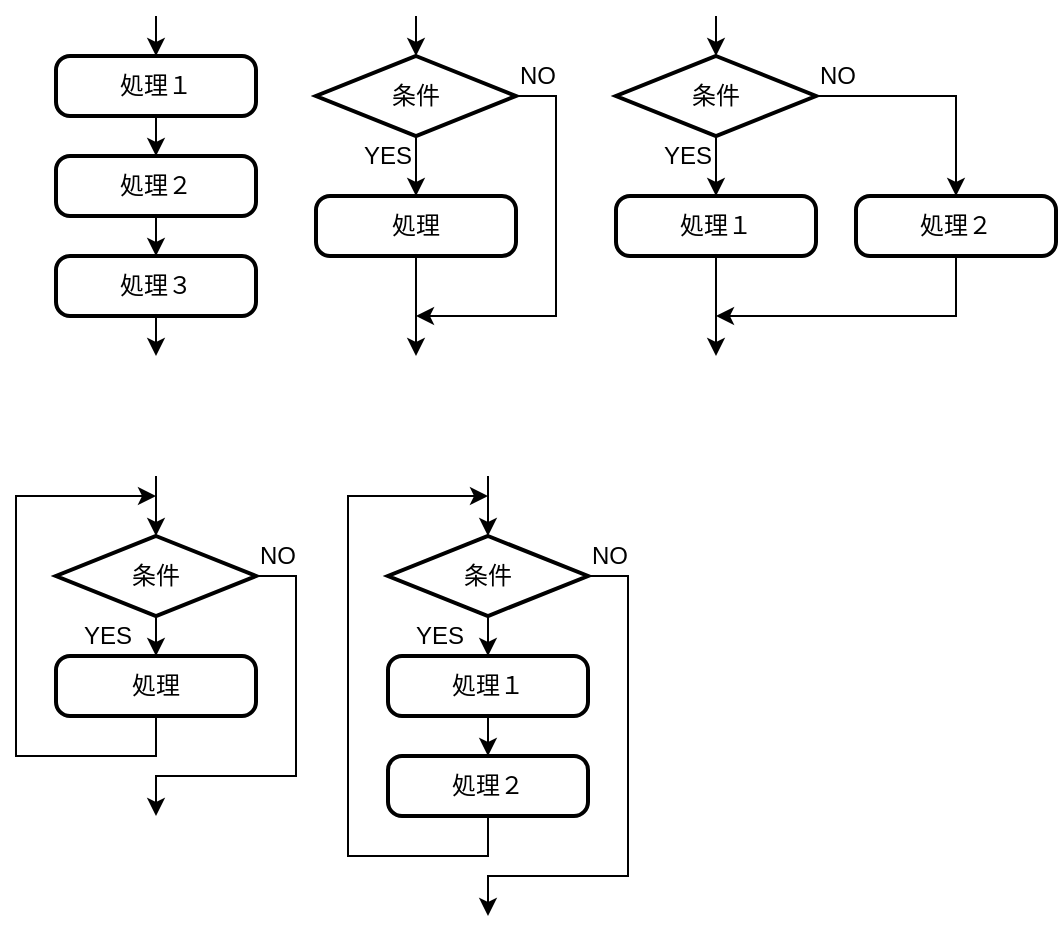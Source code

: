 <mxfile version="14.6.13" type="device"><diagram id="C5RBs43oDa-KdzZeNtuy" name="Page-1"><mxGraphModel dx="946" dy="672" grid="1" gridSize="10" guides="1" tooltips="1" connect="1" arrows="1" fold="1" page="1" pageScale="1" pageWidth="827" pageHeight="1169" math="0" shadow="0"><root><mxCell id="WIyWlLk6GJQsqaUBKTNV-0"/><mxCell id="WIyWlLk6GJQsqaUBKTNV-1" parent="WIyWlLk6GJQsqaUBKTNV-0"/><mxCell id="O73dLdYBPftcKOwyI-UK-4" style="edgeStyle=orthogonalEdgeStyle;rounded=0;orthogonalLoop=1;jettySize=auto;html=1;exitX=0.5;exitY=1;exitDx=0;exitDy=0;entryX=0.5;entryY=0;entryDx=0;entryDy=0;" edge="1" parent="WIyWlLk6GJQsqaUBKTNV-1" source="O73dLdYBPftcKOwyI-UK-1" target="O73dLdYBPftcKOwyI-UK-2"><mxGeometry relative="1" as="geometry"/></mxCell><mxCell id="O73dLdYBPftcKOwyI-UK-7" style="edgeStyle=orthogonalEdgeStyle;rounded=0;orthogonalLoop=1;jettySize=auto;html=1;exitX=0.5;exitY=0;exitDx=0;exitDy=0;startArrow=classic;startFill=1;endArrow=none;endFill=0;" edge="1" parent="WIyWlLk6GJQsqaUBKTNV-1" source="O73dLdYBPftcKOwyI-UK-1"><mxGeometry relative="1" as="geometry"><mxPoint x="224" y="160" as="targetPoint"/></mxGeometry></mxCell><mxCell id="O73dLdYBPftcKOwyI-UK-1" value="処理１" style="rounded=1;whiteSpace=wrap;html=1;absoluteArcSize=1;arcSize=14;strokeWidth=2;" vertex="1" parent="WIyWlLk6GJQsqaUBKTNV-1"><mxGeometry x="174" y="180" width="100" height="30" as="geometry"/></mxCell><mxCell id="O73dLdYBPftcKOwyI-UK-5" style="edgeStyle=orthogonalEdgeStyle;rounded=0;orthogonalLoop=1;jettySize=auto;html=1;exitX=0.5;exitY=1;exitDx=0;exitDy=0;entryX=0.5;entryY=0;entryDx=0;entryDy=0;" edge="1" parent="WIyWlLk6GJQsqaUBKTNV-1" source="O73dLdYBPftcKOwyI-UK-2" target="O73dLdYBPftcKOwyI-UK-3"><mxGeometry relative="1" as="geometry"/></mxCell><mxCell id="O73dLdYBPftcKOwyI-UK-2" value="処理２" style="rounded=1;whiteSpace=wrap;html=1;absoluteArcSize=1;arcSize=14;strokeWidth=2;" vertex="1" parent="WIyWlLk6GJQsqaUBKTNV-1"><mxGeometry x="174" y="230" width="100" height="30" as="geometry"/></mxCell><mxCell id="O73dLdYBPftcKOwyI-UK-6" style="edgeStyle=orthogonalEdgeStyle;rounded=0;orthogonalLoop=1;jettySize=auto;html=1;exitX=0.5;exitY=1;exitDx=0;exitDy=0;" edge="1" parent="WIyWlLk6GJQsqaUBKTNV-1" source="O73dLdYBPftcKOwyI-UK-3"><mxGeometry relative="1" as="geometry"><mxPoint x="224" y="330" as="targetPoint"/></mxGeometry></mxCell><mxCell id="O73dLdYBPftcKOwyI-UK-3" value="処理３" style="rounded=1;whiteSpace=wrap;html=1;absoluteArcSize=1;arcSize=14;strokeWidth=2;" vertex="1" parent="WIyWlLk6GJQsqaUBKTNV-1"><mxGeometry x="174" y="280" width="100" height="30" as="geometry"/></mxCell><mxCell id="O73dLdYBPftcKOwyI-UK-11" style="edgeStyle=orthogonalEdgeStyle;rounded=0;orthogonalLoop=1;jettySize=auto;html=1;exitX=0.5;exitY=1;exitDx=0;exitDy=0;exitPerimeter=0;entryX=0.5;entryY=0;entryDx=0;entryDy=0;startArrow=none;startFill=0;endArrow=classic;endFill=1;" edge="1" parent="WIyWlLk6GJQsqaUBKTNV-1" source="O73dLdYBPftcKOwyI-UK-8" target="O73dLdYBPftcKOwyI-UK-9"><mxGeometry relative="1" as="geometry"/></mxCell><mxCell id="O73dLdYBPftcKOwyI-UK-14" style="edgeStyle=orthogonalEdgeStyle;rounded=0;orthogonalLoop=1;jettySize=auto;html=1;exitX=1;exitY=0.5;exitDx=0;exitDy=0;exitPerimeter=0;entryX=0.5;entryY=0;entryDx=0;entryDy=0;startArrow=none;startFill=0;endArrow=classic;endFill=1;" edge="1" parent="WIyWlLk6GJQsqaUBKTNV-1" source="O73dLdYBPftcKOwyI-UK-8" target="O73dLdYBPftcKOwyI-UK-10"><mxGeometry relative="1" as="geometry"/></mxCell><mxCell id="O73dLdYBPftcKOwyI-UK-15" style="edgeStyle=orthogonalEdgeStyle;rounded=0;orthogonalLoop=1;jettySize=auto;html=1;exitX=0.5;exitY=0;exitDx=0;exitDy=0;exitPerimeter=0;startArrow=classic;startFill=1;endArrow=none;endFill=0;" edge="1" parent="WIyWlLk6GJQsqaUBKTNV-1" source="O73dLdYBPftcKOwyI-UK-8"><mxGeometry relative="1" as="geometry"><mxPoint x="504" y="160" as="targetPoint"/></mxGeometry></mxCell><mxCell id="O73dLdYBPftcKOwyI-UK-8" value="条件" style="strokeWidth=2;html=1;shape=mxgraph.flowchart.decision;whiteSpace=wrap;" vertex="1" parent="WIyWlLk6GJQsqaUBKTNV-1"><mxGeometry x="454" y="180" width="100" height="40" as="geometry"/></mxCell><mxCell id="O73dLdYBPftcKOwyI-UK-12" style="edgeStyle=orthogonalEdgeStyle;rounded=0;orthogonalLoop=1;jettySize=auto;html=1;exitX=0.5;exitY=1;exitDx=0;exitDy=0;startArrow=none;startFill=0;endArrow=classic;endFill=1;" edge="1" parent="WIyWlLk6GJQsqaUBKTNV-1" source="O73dLdYBPftcKOwyI-UK-9"><mxGeometry relative="1" as="geometry"><mxPoint x="504" y="330" as="targetPoint"/></mxGeometry></mxCell><mxCell id="O73dLdYBPftcKOwyI-UK-9" value="処理１" style="rounded=1;whiteSpace=wrap;html=1;absoluteArcSize=1;arcSize=14;strokeWidth=2;" vertex="1" parent="WIyWlLk6GJQsqaUBKTNV-1"><mxGeometry x="454" y="250" width="100" height="30" as="geometry"/></mxCell><mxCell id="O73dLdYBPftcKOwyI-UK-13" style="edgeStyle=orthogonalEdgeStyle;rounded=0;orthogonalLoop=1;jettySize=auto;html=1;exitX=0.5;exitY=1;exitDx=0;exitDy=0;startArrow=none;startFill=0;endArrow=classic;endFill=1;" edge="1" parent="WIyWlLk6GJQsqaUBKTNV-1" source="O73dLdYBPftcKOwyI-UK-10"><mxGeometry relative="1" as="geometry"><mxPoint x="504" y="310" as="targetPoint"/><Array as="points"><mxPoint x="624" y="310"/></Array></mxGeometry></mxCell><mxCell id="O73dLdYBPftcKOwyI-UK-10" value="処理２" style="rounded=1;whiteSpace=wrap;html=1;absoluteArcSize=1;arcSize=14;strokeWidth=2;" vertex="1" parent="WIyWlLk6GJQsqaUBKTNV-1"><mxGeometry x="574" y="250" width="100" height="30" as="geometry"/></mxCell><mxCell id="O73dLdYBPftcKOwyI-UK-16" value="YES" style="text;html=1;strokeColor=none;fillColor=none;align=right;verticalAlign=middle;whiteSpace=wrap;rounded=0;" vertex="1" parent="WIyWlLk6GJQsqaUBKTNV-1"><mxGeometry x="464" y="220" width="40" height="20" as="geometry"/></mxCell><mxCell id="O73dLdYBPftcKOwyI-UK-17" value="NO" style="text;html=1;strokeColor=none;fillColor=none;align=left;verticalAlign=middle;whiteSpace=wrap;rounded=0;" vertex="1" parent="WIyWlLk6GJQsqaUBKTNV-1"><mxGeometry x="554" y="180" width="40" height="20" as="geometry"/></mxCell><mxCell id="O73dLdYBPftcKOwyI-UK-18" style="edgeStyle=orthogonalEdgeStyle;rounded=0;orthogonalLoop=1;jettySize=auto;html=1;exitX=0.5;exitY=1;exitDx=0;exitDy=0;exitPerimeter=0;entryX=0.5;entryY=0;entryDx=0;entryDy=0;startArrow=none;startFill=0;endArrow=classic;endFill=1;" edge="1" source="O73dLdYBPftcKOwyI-UK-21" target="O73dLdYBPftcKOwyI-UK-23" parent="WIyWlLk6GJQsqaUBKTNV-1"><mxGeometry relative="1" as="geometry"/></mxCell><mxCell id="O73dLdYBPftcKOwyI-UK-19" style="edgeStyle=orthogonalEdgeStyle;rounded=0;orthogonalLoop=1;jettySize=auto;html=1;exitX=1;exitY=0.5;exitDx=0;exitDy=0;exitPerimeter=0;startArrow=none;startFill=0;endArrow=classic;endFill=1;" edge="1" source="O73dLdYBPftcKOwyI-UK-21" parent="WIyWlLk6GJQsqaUBKTNV-1"><mxGeometry relative="1" as="geometry"><mxPoint x="224" y="560" as="targetPoint"/><Array as="points"><mxPoint x="294" y="440"/><mxPoint x="294" y="540"/><mxPoint x="224" y="540"/></Array></mxGeometry></mxCell><mxCell id="O73dLdYBPftcKOwyI-UK-20" style="edgeStyle=orthogonalEdgeStyle;rounded=0;orthogonalLoop=1;jettySize=auto;html=1;exitX=0.5;exitY=0;exitDx=0;exitDy=0;exitPerimeter=0;startArrow=classic;startFill=1;endArrow=none;endFill=0;" edge="1" source="O73dLdYBPftcKOwyI-UK-21" parent="WIyWlLk6GJQsqaUBKTNV-1"><mxGeometry relative="1" as="geometry"><mxPoint x="224" y="390" as="targetPoint"/></mxGeometry></mxCell><mxCell id="O73dLdYBPftcKOwyI-UK-21" value="条件" style="strokeWidth=2;html=1;shape=mxgraph.flowchart.decision;whiteSpace=wrap;" vertex="1" parent="WIyWlLk6GJQsqaUBKTNV-1"><mxGeometry x="174" y="420" width="100" height="40" as="geometry"/></mxCell><mxCell id="O73dLdYBPftcKOwyI-UK-28" style="edgeStyle=orthogonalEdgeStyle;rounded=0;orthogonalLoop=1;jettySize=auto;html=1;exitX=0.5;exitY=1;exitDx=0;exitDy=0;startArrow=none;startFill=0;endArrow=classic;endFill=1;" edge="1" parent="WIyWlLk6GJQsqaUBKTNV-1" source="O73dLdYBPftcKOwyI-UK-23"><mxGeometry relative="1" as="geometry"><mxPoint x="224" y="400" as="targetPoint"/><Array as="points"><mxPoint x="224" y="530"/><mxPoint x="154" y="530"/><mxPoint x="154" y="400"/><mxPoint x="224" y="400"/></Array></mxGeometry></mxCell><mxCell id="O73dLdYBPftcKOwyI-UK-23" value="処理" style="rounded=1;whiteSpace=wrap;html=1;absoluteArcSize=1;arcSize=14;strokeWidth=2;" vertex="1" parent="WIyWlLk6GJQsqaUBKTNV-1"><mxGeometry x="174" y="480" width="100" height="30" as="geometry"/></mxCell><mxCell id="O73dLdYBPftcKOwyI-UK-26" value="YES" style="text;html=1;strokeColor=none;fillColor=none;align=right;verticalAlign=middle;whiteSpace=wrap;rounded=0;" vertex="1" parent="WIyWlLk6GJQsqaUBKTNV-1"><mxGeometry x="174" y="460" width="40" height="20" as="geometry"/></mxCell><mxCell id="O73dLdYBPftcKOwyI-UK-27" value="NO" style="text;html=1;strokeColor=none;fillColor=none;align=left;verticalAlign=middle;whiteSpace=wrap;rounded=0;" vertex="1" parent="WIyWlLk6GJQsqaUBKTNV-1"><mxGeometry x="274" y="420" width="40" height="20" as="geometry"/></mxCell><mxCell id="O73dLdYBPftcKOwyI-UK-29" style="edgeStyle=orthogonalEdgeStyle;rounded=0;orthogonalLoop=1;jettySize=auto;html=1;exitX=0.5;exitY=1;exitDx=0;exitDy=0;exitPerimeter=0;entryX=0.5;entryY=0;entryDx=0;entryDy=0;startArrow=none;startFill=0;endArrow=classic;endFill=1;" edge="1" source="O73dLdYBPftcKOwyI-UK-32" target="O73dLdYBPftcKOwyI-UK-34" parent="WIyWlLk6GJQsqaUBKTNV-1"><mxGeometry relative="1" as="geometry"/></mxCell><mxCell id="O73dLdYBPftcKOwyI-UK-30" style="edgeStyle=orthogonalEdgeStyle;rounded=0;orthogonalLoop=1;jettySize=auto;html=1;exitX=1;exitY=0.5;exitDx=0;exitDy=0;exitPerimeter=0;startArrow=none;startFill=0;endArrow=classic;endFill=1;" edge="1" source="O73dLdYBPftcKOwyI-UK-32" parent="WIyWlLk6GJQsqaUBKTNV-1"><mxGeometry relative="1" as="geometry"><mxPoint x="354" y="310" as="targetPoint"/><Array as="points"><mxPoint x="424" y="200"/><mxPoint x="424" y="310"/></Array></mxGeometry></mxCell><mxCell id="O73dLdYBPftcKOwyI-UK-31" style="edgeStyle=orthogonalEdgeStyle;rounded=0;orthogonalLoop=1;jettySize=auto;html=1;exitX=0.5;exitY=0;exitDx=0;exitDy=0;exitPerimeter=0;startArrow=classic;startFill=1;endArrow=none;endFill=0;" edge="1" source="O73dLdYBPftcKOwyI-UK-32" parent="WIyWlLk6GJQsqaUBKTNV-1"><mxGeometry relative="1" as="geometry"><mxPoint x="354" y="160" as="targetPoint"/></mxGeometry></mxCell><mxCell id="O73dLdYBPftcKOwyI-UK-32" value="条件" style="strokeWidth=2;html=1;shape=mxgraph.flowchart.decision;whiteSpace=wrap;" vertex="1" parent="WIyWlLk6GJQsqaUBKTNV-1"><mxGeometry x="304" y="180" width="100" height="40" as="geometry"/></mxCell><mxCell id="O73dLdYBPftcKOwyI-UK-33" style="edgeStyle=orthogonalEdgeStyle;rounded=0;orthogonalLoop=1;jettySize=auto;html=1;exitX=0.5;exitY=1;exitDx=0;exitDy=0;startArrow=none;startFill=0;endArrow=classic;endFill=1;" edge="1" source="O73dLdYBPftcKOwyI-UK-34" parent="WIyWlLk6GJQsqaUBKTNV-1"><mxGeometry relative="1" as="geometry"><mxPoint x="354" y="330" as="targetPoint"/></mxGeometry></mxCell><mxCell id="O73dLdYBPftcKOwyI-UK-34" value="処理" style="rounded=1;whiteSpace=wrap;html=1;absoluteArcSize=1;arcSize=14;strokeWidth=2;" vertex="1" parent="WIyWlLk6GJQsqaUBKTNV-1"><mxGeometry x="304" y="250" width="100" height="30" as="geometry"/></mxCell><mxCell id="O73dLdYBPftcKOwyI-UK-37" value="YES" style="text;html=1;strokeColor=none;fillColor=none;align=right;verticalAlign=middle;whiteSpace=wrap;rounded=0;" vertex="1" parent="WIyWlLk6GJQsqaUBKTNV-1"><mxGeometry x="314" y="220" width="40" height="20" as="geometry"/></mxCell><mxCell id="O73dLdYBPftcKOwyI-UK-38" value="NO" style="text;html=1;strokeColor=none;fillColor=none;align=left;verticalAlign=middle;whiteSpace=wrap;rounded=0;" vertex="1" parent="WIyWlLk6GJQsqaUBKTNV-1"><mxGeometry x="404" y="180" width="40" height="20" as="geometry"/></mxCell><mxCell id="O73dLdYBPftcKOwyI-UK-39" style="edgeStyle=orthogonalEdgeStyle;rounded=0;orthogonalLoop=1;jettySize=auto;html=1;exitX=0.5;exitY=1;exitDx=0;exitDy=0;exitPerimeter=0;entryX=0.5;entryY=0;entryDx=0;entryDy=0;startArrow=none;startFill=0;endArrow=classic;endFill=1;" edge="1" source="O73dLdYBPftcKOwyI-UK-42" target="O73dLdYBPftcKOwyI-UK-44" parent="WIyWlLk6GJQsqaUBKTNV-1"><mxGeometry relative="1" as="geometry"/></mxCell><mxCell id="O73dLdYBPftcKOwyI-UK-40" style="edgeStyle=orthogonalEdgeStyle;rounded=0;orthogonalLoop=1;jettySize=auto;html=1;exitX=1;exitY=0.5;exitDx=0;exitDy=0;exitPerimeter=0;startArrow=none;startFill=0;endArrow=classic;endFill=1;" edge="1" source="O73dLdYBPftcKOwyI-UK-42" parent="WIyWlLk6GJQsqaUBKTNV-1"><mxGeometry relative="1" as="geometry"><mxPoint x="390" y="610" as="targetPoint"/><Array as="points"><mxPoint x="460" y="440"/><mxPoint x="460" y="590"/><mxPoint x="390" y="590"/></Array></mxGeometry></mxCell><mxCell id="O73dLdYBPftcKOwyI-UK-41" style="edgeStyle=orthogonalEdgeStyle;rounded=0;orthogonalLoop=1;jettySize=auto;html=1;exitX=0.5;exitY=0;exitDx=0;exitDy=0;exitPerimeter=0;startArrow=classic;startFill=1;endArrow=none;endFill=0;" edge="1" source="O73dLdYBPftcKOwyI-UK-42" parent="WIyWlLk6GJQsqaUBKTNV-1"><mxGeometry relative="1" as="geometry"><mxPoint x="390" y="390" as="targetPoint"/></mxGeometry></mxCell><mxCell id="O73dLdYBPftcKOwyI-UK-42" value="条件" style="strokeWidth=2;html=1;shape=mxgraph.flowchart.decision;whiteSpace=wrap;" vertex="1" parent="WIyWlLk6GJQsqaUBKTNV-1"><mxGeometry x="340" y="420" width="100" height="40" as="geometry"/></mxCell><mxCell id="O73dLdYBPftcKOwyI-UK-48" style="edgeStyle=orthogonalEdgeStyle;rounded=0;orthogonalLoop=1;jettySize=auto;html=1;exitX=0.5;exitY=1;exitDx=0;exitDy=0;entryX=0.5;entryY=0;entryDx=0;entryDy=0;startArrow=none;startFill=0;endArrow=classic;endFill=1;" edge="1" parent="WIyWlLk6GJQsqaUBKTNV-1" source="O73dLdYBPftcKOwyI-UK-44" target="O73dLdYBPftcKOwyI-UK-47"><mxGeometry relative="1" as="geometry"/></mxCell><mxCell id="O73dLdYBPftcKOwyI-UK-44" value="処理１" style="rounded=1;whiteSpace=wrap;html=1;absoluteArcSize=1;arcSize=14;strokeWidth=2;" vertex="1" parent="WIyWlLk6GJQsqaUBKTNV-1"><mxGeometry x="340" y="480" width="100" height="30" as="geometry"/></mxCell><mxCell id="O73dLdYBPftcKOwyI-UK-45" value="YES" style="text;html=1;strokeColor=none;fillColor=none;align=right;verticalAlign=middle;whiteSpace=wrap;rounded=0;" vertex="1" parent="WIyWlLk6GJQsqaUBKTNV-1"><mxGeometry x="340" y="460" width="40" height="20" as="geometry"/></mxCell><mxCell id="O73dLdYBPftcKOwyI-UK-46" value="NO" style="text;html=1;strokeColor=none;fillColor=none;align=left;verticalAlign=middle;whiteSpace=wrap;rounded=0;" vertex="1" parent="WIyWlLk6GJQsqaUBKTNV-1"><mxGeometry x="440" y="420" width="40" height="20" as="geometry"/></mxCell><mxCell id="O73dLdYBPftcKOwyI-UK-49" style="edgeStyle=orthogonalEdgeStyle;rounded=0;orthogonalLoop=1;jettySize=auto;html=1;exitX=0.5;exitY=1;exitDx=0;exitDy=0;startArrow=none;startFill=0;endArrow=classic;endFill=1;" edge="1" parent="WIyWlLk6GJQsqaUBKTNV-1" source="O73dLdYBPftcKOwyI-UK-47"><mxGeometry relative="1" as="geometry"><mxPoint x="390" y="400" as="targetPoint"/><Array as="points"><mxPoint x="390" y="580"/><mxPoint x="320" y="580"/><mxPoint x="320" y="400"/></Array></mxGeometry></mxCell><mxCell id="O73dLdYBPftcKOwyI-UK-47" value="処理２" style="rounded=1;whiteSpace=wrap;html=1;absoluteArcSize=1;arcSize=14;strokeWidth=2;" vertex="1" parent="WIyWlLk6GJQsqaUBKTNV-1"><mxGeometry x="340" y="530" width="100" height="30" as="geometry"/></mxCell></root></mxGraphModel></diagram></mxfile>